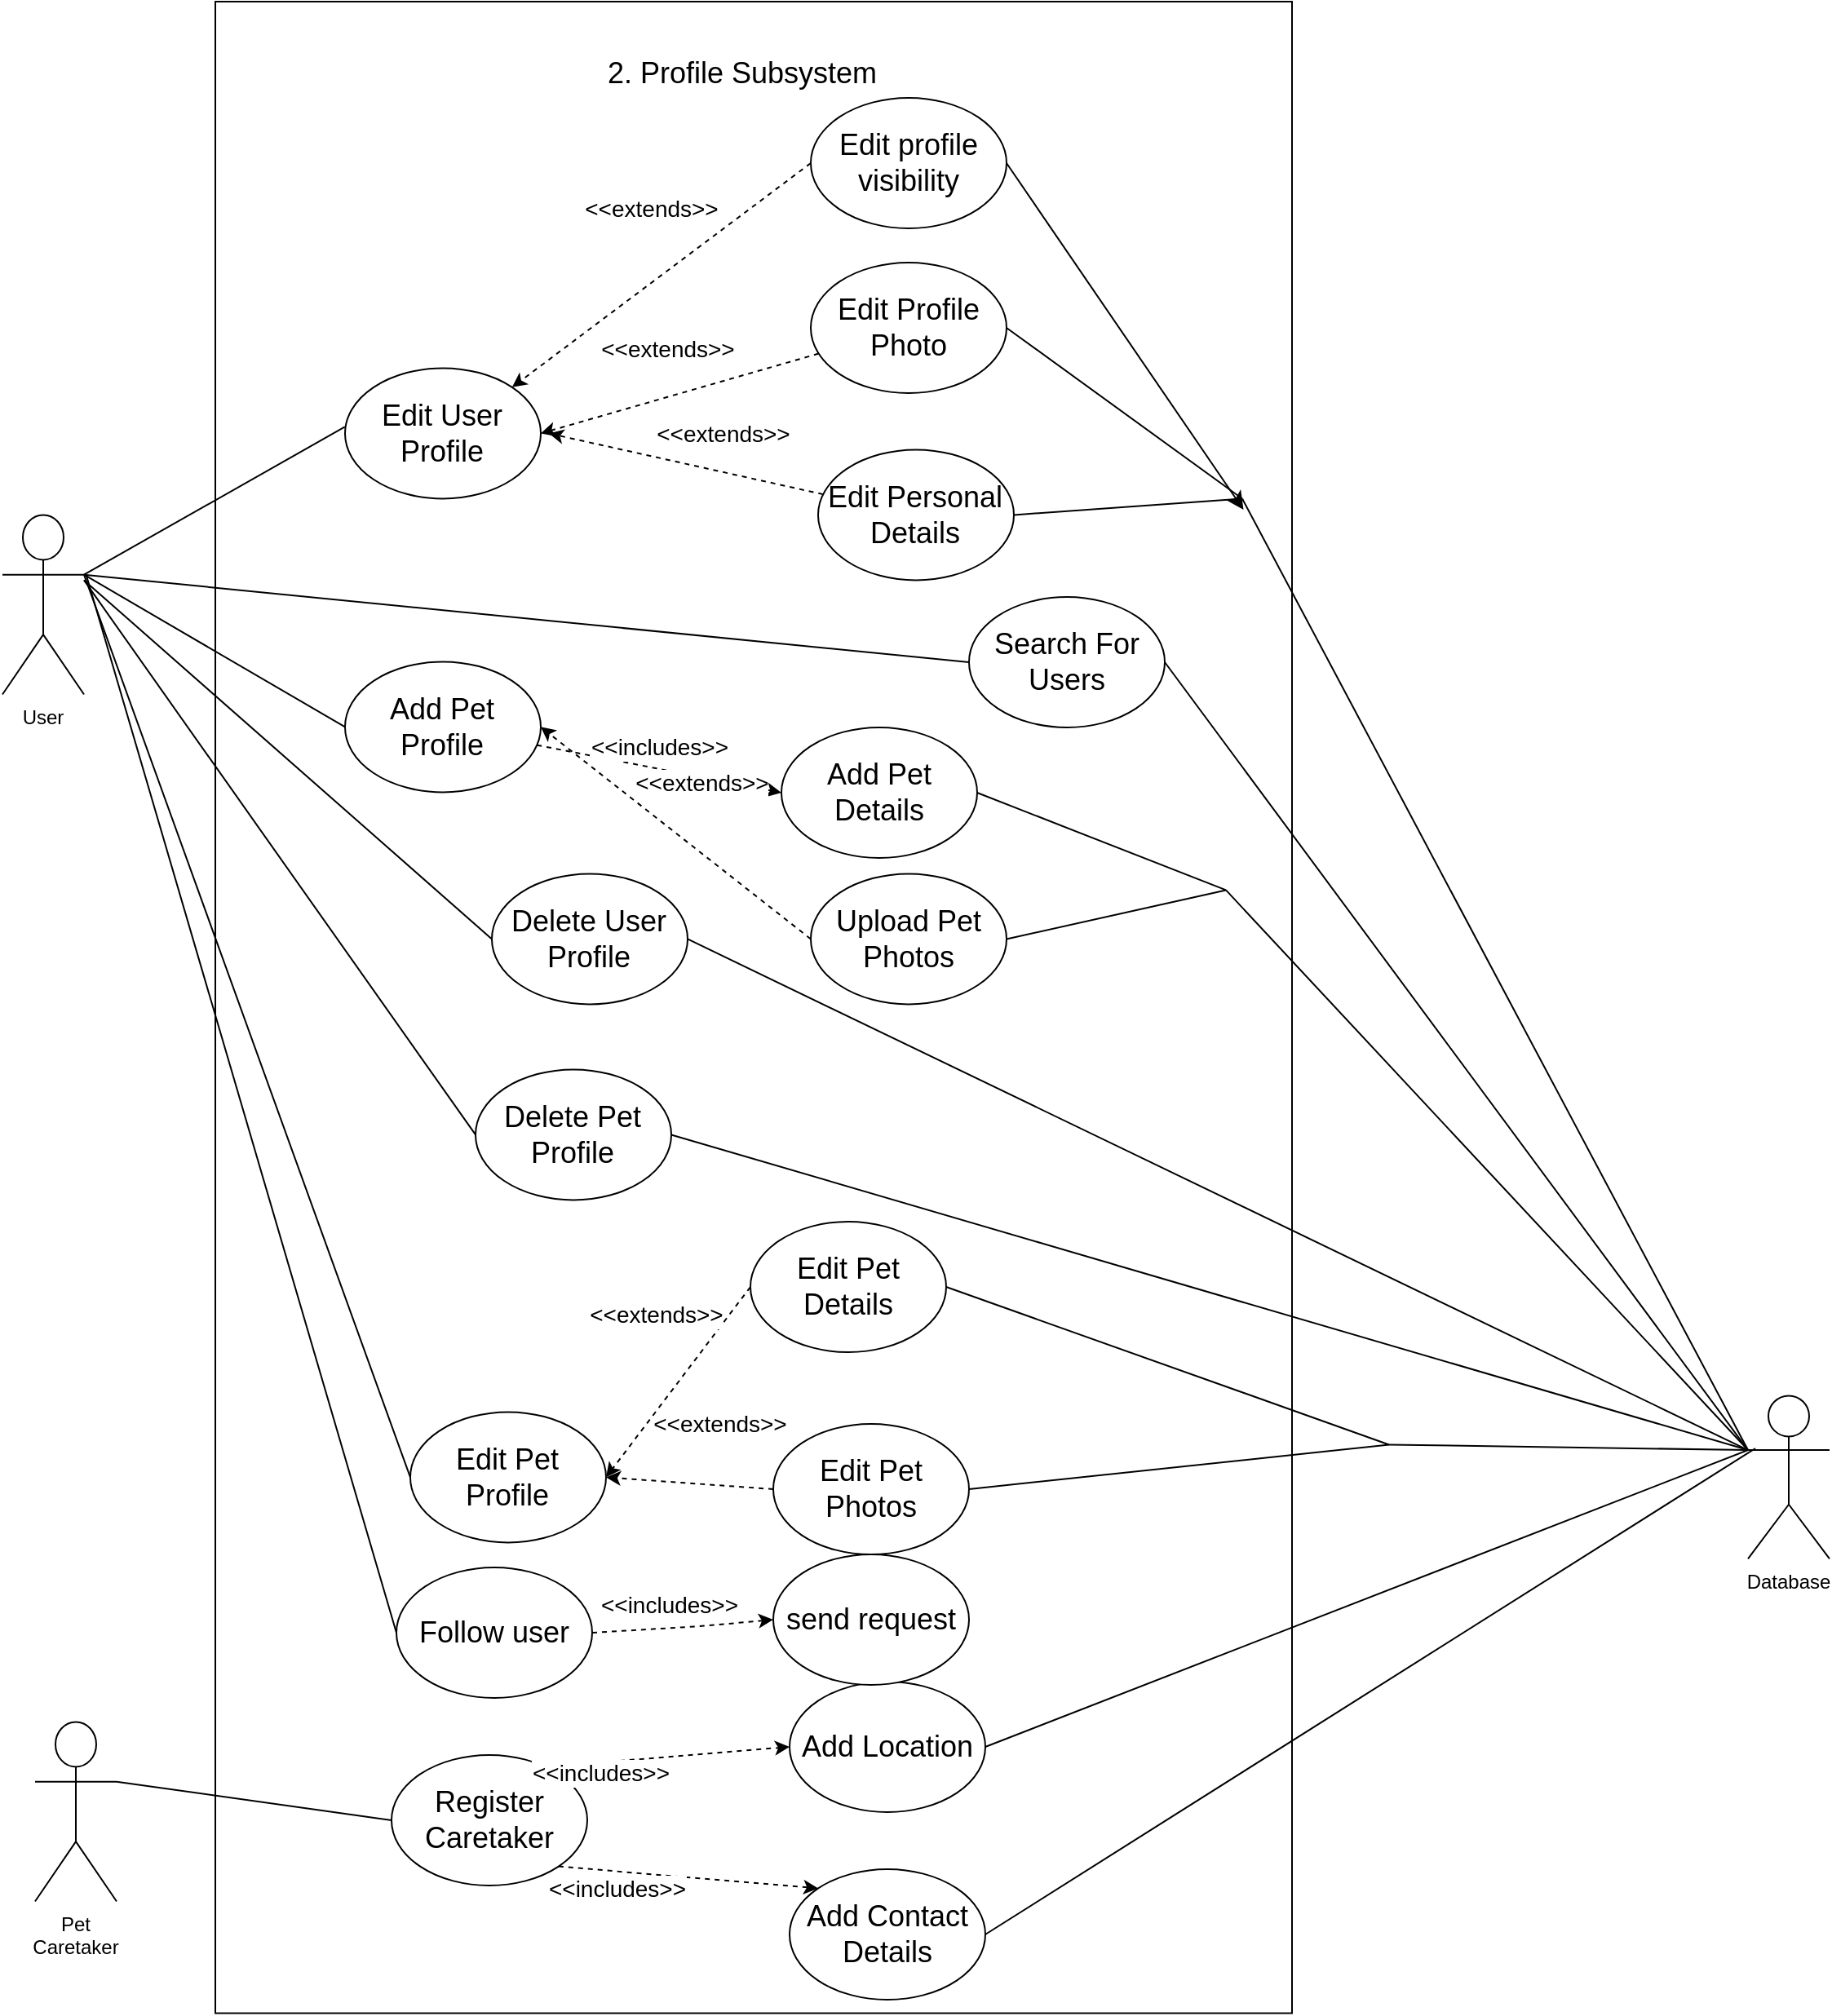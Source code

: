 <mxfile>
    <diagram name="Page-1" id="tFtbdX1ovqvAF_41Vxhx">
        <mxGraphModel dx="1580" dy="1124" grid="0" gridSize="10" guides="1" tooltips="1" connect="1" arrows="1" fold="1" page="0" pageScale="1" pageWidth="850" pageHeight="1100" math="0" shadow="0">
            <root>
                <mxCell id="0"/>
                <mxCell id="1" parent="0"/>
                <mxCell id="8dbzwXfBBkByxiEQPmbJ-149" value="" style="rounded=0;whiteSpace=wrap;html=1;" parent="1" vertex="1">
                    <mxGeometry x="774" y="41" width="660" height="1233.28" as="geometry"/>
                </mxCell>
                <mxCell id="8dbzwXfBBkByxiEQPmbJ-150" style="edgeStyle=none;html=1;fontSize=12;endArrow=none;endFill=0;entryX=-0.001;entryY=0.45;entryDx=0;entryDy=0;entryPerimeter=0;exitX=1;exitY=0.333;exitDx=0;exitDy=0;exitPerimeter=0;" parent="1" source="8dbzwXfBBkByxiEQPmbJ-151" target="8dbzwXfBBkByxiEQPmbJ-154" edge="1">
                    <mxGeometry relative="1" as="geometry"/>
                </mxCell>
                <mxCell id="8dbzwXfBBkByxiEQPmbJ-151" value="User" style="shape=umlActor;verticalLabelPosition=bottom;verticalAlign=top;html=1;outlineConnect=0;" parent="1" vertex="1">
                    <mxGeometry x="643.498" y="355.72" width="50" height="110" as="geometry"/>
                </mxCell>
                <mxCell id="8dbzwXfBBkByxiEQPmbJ-152" value="Database" style="shape=umlActor;verticalLabelPosition=bottom;verticalAlign=top;html=1;outlineConnect=0;" parent="1" vertex="1">
                    <mxGeometry x="1713.498" y="895.72" width="50" height="100" as="geometry"/>
                </mxCell>
                <mxCell id="8dbzwXfBBkByxiEQPmbJ-153" value="2. Profile Subsystem" style="text;html=1;strokeColor=none;fillColor=none;align=center;verticalAlign=middle;whiteSpace=wrap;rounded=0;fontSize=18;" parent="1" vertex="1">
                    <mxGeometry x="1001.998" y="70.0" width="190" height="30" as="geometry"/>
                </mxCell>
                <mxCell id="8dbzwXfBBkByxiEQPmbJ-154" value="Edit User Profile" style="ellipse;whiteSpace=wrap;html=1;fontSize=18;" parent="1" vertex="1">
                    <mxGeometry x="853.498" y="265.72" width="120" height="80" as="geometry"/>
                </mxCell>
                <mxCell id="8dbzwXfBBkByxiEQPmbJ-155" value="Edit Pet Profile" style="ellipse;whiteSpace=wrap;html=1;fontSize=18;" parent="1" vertex="1">
                    <mxGeometry x="893.498" y="905.72" width="120" height="80" as="geometry"/>
                </mxCell>
                <mxCell id="8dbzwXfBBkByxiEQPmbJ-156" style="edgeStyle=none;html=1;entryX=0;entryY=0.5;entryDx=0;entryDy=0;fontSize=14;dashed=1;" parent="1" source="8dbzwXfBBkByxiEQPmbJ-158" target="8dbzwXfBBkByxiEQPmbJ-178" edge="1">
                    <mxGeometry relative="1" as="geometry"/>
                </mxCell>
                <mxCell id="8dbzwXfBBkByxiEQPmbJ-157" value="&amp;lt;&amp;lt;includes&amp;gt;&amp;gt;" style="edgeLabel;html=1;align=center;verticalAlign=middle;resizable=0;points=[];fontSize=14;" parent="8dbzwXfBBkByxiEQPmbJ-156" vertex="1" connectable="0">
                    <mxGeometry x="0.31" relative="1" as="geometry">
                        <mxPoint x="-24" y="-18" as="offset"/>
                    </mxGeometry>
                </mxCell>
                <mxCell id="8dbzwXfBBkByxiEQPmbJ-158" value="Add Pet Profile" style="ellipse;whiteSpace=wrap;html=1;fontSize=18;" parent="1" vertex="1">
                    <mxGeometry x="853.498" y="445.72" width="120" height="80" as="geometry"/>
                </mxCell>
                <mxCell id="8dbzwXfBBkByxiEQPmbJ-159" style="edgeStyle=none;html=1;fontSize=12;endArrow=none;endFill=0;entryX=0;entryY=0.5;entryDx=0;entryDy=0;exitX=1;exitY=0.333;exitDx=0;exitDy=0;exitPerimeter=0;" parent="1" source="8dbzwXfBBkByxiEQPmbJ-151" target="8dbzwXfBBkByxiEQPmbJ-158" edge="1">
                    <mxGeometry relative="1" as="geometry">
                        <mxPoint x="703.498" y="475.72" as="sourcePoint"/>
                        <mxPoint x="893.378" y="271.72" as="targetPoint"/>
                    </mxGeometry>
                </mxCell>
                <mxCell id="8dbzwXfBBkByxiEQPmbJ-160" style="edgeStyle=none;html=1;fontSize=12;endArrow=none;endFill=0;entryX=0;entryY=0.333;entryDx=0;entryDy=0;entryPerimeter=0;" parent="1" target="8dbzwXfBBkByxiEQPmbJ-152" edge="1">
                    <mxGeometry relative="1" as="geometry">
                        <mxPoint x="1393.498" y="585.72" as="sourcePoint"/>
                        <mxPoint x="903.378" y="281.72" as="targetPoint"/>
                    </mxGeometry>
                </mxCell>
                <mxCell id="8dbzwXfBBkByxiEQPmbJ-161" value="Delete User Profile" style="ellipse;whiteSpace=wrap;html=1;fontSize=18;" parent="1" vertex="1">
                    <mxGeometry x="943.498" y="575.72" width="120" height="80" as="geometry"/>
                </mxCell>
                <mxCell id="8dbzwXfBBkByxiEQPmbJ-162" style="edgeStyle=none;html=1;fontSize=12;endArrow=none;endFill=0;entryX=0;entryY=0.5;entryDx=0;entryDy=0;" parent="1" target="8dbzwXfBBkByxiEQPmbJ-161" edge="1">
                    <mxGeometry relative="1" as="geometry">
                        <mxPoint x="693.498" y="395.72" as="sourcePoint"/>
                        <mxPoint x="903.378" y="391.72" as="targetPoint"/>
                    </mxGeometry>
                </mxCell>
                <mxCell id="8dbzwXfBBkByxiEQPmbJ-163" style="edgeStyle=none;html=1;fontSize=12;endArrow=none;endFill=0;exitX=1;exitY=0.5;exitDx=0;exitDy=0;entryX=0;entryY=0.333;entryDx=0;entryDy=0;entryPerimeter=0;" parent="1" source="8dbzwXfBBkByxiEQPmbJ-161" target="8dbzwXfBBkByxiEQPmbJ-152" edge="1">
                    <mxGeometry relative="1" as="geometry">
                        <mxPoint x="723.498" y="605.72" as="sourcePoint"/>
                        <mxPoint x="1373.498" y="415.72" as="targetPoint"/>
                    </mxGeometry>
                </mxCell>
                <mxCell id="8dbzwXfBBkByxiEQPmbJ-164" value="Delete Pet Profile" style="ellipse;whiteSpace=wrap;html=1;fontSize=18;" parent="1" vertex="1">
                    <mxGeometry x="933.498" y="695.72" width="120" height="80" as="geometry"/>
                </mxCell>
                <mxCell id="8dbzwXfBBkByxiEQPmbJ-165" value="Pet&lt;br&gt;Caretaker" style="shape=umlActor;verticalLabelPosition=bottom;verticalAlign=top;html=1;outlineConnect=0;" parent="1" vertex="1">
                    <mxGeometry x="663.498" y="1095.72" width="50" height="110" as="geometry"/>
                </mxCell>
                <mxCell id="8dbzwXfBBkByxiEQPmbJ-166" value="Register Caretaker" style="ellipse;whiteSpace=wrap;html=1;fontSize=18;" parent="1" vertex="1">
                    <mxGeometry x="881.998" y="1116.0" width="120" height="80" as="geometry"/>
                </mxCell>
                <mxCell id="8dbzwXfBBkByxiEQPmbJ-167" style="edgeStyle=none;html=1;fontSize=12;endArrow=none;endFill=0;entryX=0;entryY=0.5;entryDx=0;entryDy=0;exitX=1;exitY=0.333;exitDx=0;exitDy=0;exitPerimeter=0;" parent="1" source="8dbzwXfBBkByxiEQPmbJ-165" target="8dbzwXfBBkByxiEQPmbJ-166" edge="1">
                    <mxGeometry relative="1" as="geometry">
                        <mxPoint x="743.498" y="922.386" as="sourcePoint"/>
                        <mxPoint x="963.378" y="811.72" as="targetPoint"/>
                    </mxGeometry>
                </mxCell>
                <mxCell id="8dbzwXfBBkByxiEQPmbJ-168" style="edgeStyle=none;html=1;fontSize=12;endArrow=none;endFill=0;entryX=0;entryY=0.5;entryDx=0;entryDy=0;exitX=1;exitY=0.333;exitDx=0;exitDy=0;exitPerimeter=0;" parent="1" source="8dbzwXfBBkByxiEQPmbJ-151" target="8dbzwXfBBkByxiEQPmbJ-155" edge="1">
                    <mxGeometry relative="1" as="geometry">
                        <mxPoint x="703.498" y="405.72" as="sourcePoint"/>
                        <mxPoint x="903.498" y="515.72" as="targetPoint"/>
                    </mxGeometry>
                </mxCell>
                <mxCell id="8dbzwXfBBkByxiEQPmbJ-169" style="edgeStyle=none;html=1;fontSize=12;endArrow=none;endFill=0;entryX=0;entryY=0.5;entryDx=0;entryDy=0;" parent="1" target="8dbzwXfBBkByxiEQPmbJ-164" edge="1">
                    <mxGeometry relative="1" as="geometry">
                        <mxPoint x="693.498" y="395.72" as="sourcePoint"/>
                        <mxPoint x="903.498" y="695.72" as="targetPoint"/>
                    </mxGeometry>
                </mxCell>
                <mxCell id="8dbzwXfBBkByxiEQPmbJ-170" style="edgeStyle=none;html=1;fontSize=12;endArrow=none;endFill=0;exitX=1;exitY=0.5;exitDx=0;exitDy=0;entryX=0;entryY=0.333;entryDx=0;entryDy=0;entryPerimeter=0;" parent="1" source="8dbzwXfBBkByxiEQPmbJ-164" target="8dbzwXfBBkByxiEQPmbJ-152" edge="1">
                    <mxGeometry relative="1" as="geometry">
                        <mxPoint x="1233.498" y="315.72" as="sourcePoint"/>
                        <mxPoint x="1363.498" y="575.72" as="targetPoint"/>
                    </mxGeometry>
                </mxCell>
                <mxCell id="8dbzwXfBBkByxiEQPmbJ-171" style="edgeStyle=none;html=1;fontSize=12;endArrow=none;endFill=0;entryX=0;entryY=0.333;entryDx=0;entryDy=0;entryPerimeter=0;" parent="1" target="8dbzwXfBBkByxiEQPmbJ-152" edge="1">
                    <mxGeometry relative="1" as="geometry">
                        <mxPoint x="1493.498" y="925.72" as="sourcePoint"/>
                        <mxPoint x="1363.498" y="575.72" as="targetPoint"/>
                    </mxGeometry>
                </mxCell>
                <mxCell id="8dbzwXfBBkByxiEQPmbJ-172" style="edgeStyle=none;html=1;entryX=1;entryY=0.5;entryDx=0;entryDy=0;dashed=1;" parent="1" source="8dbzwXfBBkByxiEQPmbJ-174" target="8dbzwXfBBkByxiEQPmbJ-154" edge="1">
                    <mxGeometry relative="1" as="geometry"/>
                </mxCell>
                <mxCell id="8dbzwXfBBkByxiEQPmbJ-173" value="&lt;font style=&quot;font-size: 14px;&quot;&gt;&amp;lt;&amp;lt;extends&amp;gt;&amp;gt;&lt;/font&gt;" style="edgeLabel;html=1;align=center;verticalAlign=middle;resizable=0;points=[];" parent="8dbzwXfBBkByxiEQPmbJ-172" vertex="1" connectable="0">
                    <mxGeometry x="-0.321" y="-4" relative="1" as="geometry">
                        <mxPoint x="-34" y="-16" as="offset"/>
                    </mxGeometry>
                </mxCell>
                <mxCell id="8dbzwXfBBkByxiEQPmbJ-174" value="Edit Profile Photo" style="ellipse;whiteSpace=wrap;html=1;fontSize=18;" parent="1" vertex="1">
                    <mxGeometry x="1138.998" y="201.0" width="120" height="80" as="geometry"/>
                </mxCell>
                <mxCell id="8dbzwXfBBkByxiEQPmbJ-175" style="edgeStyle=none;html=1;dashed=1;" parent="1" source="8dbzwXfBBkByxiEQPmbJ-177" edge="1">
                    <mxGeometry relative="1" as="geometry">
                        <mxPoint x="978.498" y="305.72" as="targetPoint"/>
                    </mxGeometry>
                </mxCell>
                <mxCell id="8dbzwXfBBkByxiEQPmbJ-176" value="&lt;font style=&quot;font-size: 14px;&quot;&gt;&amp;lt;&amp;lt;extends&amp;gt;&amp;gt;&lt;/font&gt;" style="edgeLabel;html=1;align=center;verticalAlign=middle;resizable=0;points=[];" parent="8dbzwXfBBkByxiEQPmbJ-175" vertex="1" connectable="0">
                    <mxGeometry x="-0.321" y="-4" relative="1" as="geometry">
                        <mxPoint x="-6" y="-21" as="offset"/>
                    </mxGeometry>
                </mxCell>
                <mxCell id="8dbzwXfBBkByxiEQPmbJ-177" value="Edit Personal&lt;br&gt;Details" style="ellipse;whiteSpace=wrap;html=1;fontSize=18;" parent="1" vertex="1">
                    <mxGeometry x="1143.498" y="315.72" width="120" height="80" as="geometry"/>
                </mxCell>
                <mxCell id="8dbzwXfBBkByxiEQPmbJ-178" value="Add Pet Details" style="ellipse;whiteSpace=wrap;html=1;fontSize=18;" parent="1" vertex="1">
                    <mxGeometry x="1120.998" y="486.0" width="120" height="80" as="geometry"/>
                </mxCell>
                <mxCell id="8dbzwXfBBkByxiEQPmbJ-179" style="edgeStyle=none;html=1;fontSize=12;endArrow=none;endFill=0;exitX=1;exitY=0.5;exitDx=0;exitDy=0;" parent="1" source="8dbzwXfBBkByxiEQPmbJ-174" edge="1">
                    <mxGeometry relative="1" as="geometry">
                        <mxPoint x="1223.498" y="302.72" as="sourcePoint"/>
                        <mxPoint x="1403.498" y="345.72" as="targetPoint"/>
                    </mxGeometry>
                </mxCell>
                <mxCell id="8dbzwXfBBkByxiEQPmbJ-180" style="edgeStyle=none;html=1;fontSize=12;endArrow=none;endFill=0;exitX=1;exitY=0.5;exitDx=0;exitDy=0;" parent="1" source="8dbzwXfBBkByxiEQPmbJ-177" edge="1">
                    <mxGeometry relative="1" as="geometry">
                        <mxPoint x="1313.498" y="345.72" as="sourcePoint"/>
                        <mxPoint x="1403.498" y="345.72" as="targetPoint"/>
                    </mxGeometry>
                </mxCell>
                <mxCell id="8dbzwXfBBkByxiEQPmbJ-181" style="edgeStyle=none;html=1;fontSize=12;endArrow=none;endFill=0;entryX=0;entryY=0.333;entryDx=0;entryDy=0;entryPerimeter=0;" parent="1" target="8dbzwXfBBkByxiEQPmbJ-152" edge="1">
                    <mxGeometry relative="1" as="geometry">
                        <mxPoint x="1403.498" y="345.72" as="sourcePoint"/>
                        <mxPoint x="1413.498" y="355.72" as="targetPoint"/>
                    </mxGeometry>
                </mxCell>
                <mxCell id="8dbzwXfBBkByxiEQPmbJ-182" value="Upload Pet Photos" style="ellipse;whiteSpace=wrap;html=1;fontSize=18;" parent="1" vertex="1">
                    <mxGeometry x="1138.998" y="575.72" width="120" height="80" as="geometry"/>
                </mxCell>
                <mxCell id="8dbzwXfBBkByxiEQPmbJ-183" style="edgeStyle=none;html=1;entryX=1;entryY=0.5;entryDx=0;entryDy=0;fontSize=14;exitX=0;exitY=0.5;exitDx=0;exitDy=0;dashed=1;" parent="1" source="8dbzwXfBBkByxiEQPmbJ-182" target="8dbzwXfBBkByxiEQPmbJ-158" edge="1">
                    <mxGeometry relative="1" as="geometry">
                        <mxPoint x="983.011" y="490.636" as="sourcePoint"/>
                        <mxPoint x="1158.498" y="475.72" as="targetPoint"/>
                    </mxGeometry>
                </mxCell>
                <mxCell id="8dbzwXfBBkByxiEQPmbJ-184" value="&amp;lt;&amp;lt;extends&amp;gt;&amp;gt;" style="edgeLabel;html=1;align=center;verticalAlign=middle;resizable=0;points=[];fontSize=14;" parent="8dbzwXfBBkByxiEQPmbJ-183" vertex="1" connectable="0">
                    <mxGeometry x="0.31" relative="1" as="geometry">
                        <mxPoint x="41" y="-11" as="offset"/>
                    </mxGeometry>
                </mxCell>
                <mxCell id="8dbzwXfBBkByxiEQPmbJ-185" style="edgeStyle=none;html=1;fontSize=12;endArrow=none;endFill=0;exitX=1;exitY=0.5;exitDx=0;exitDy=0;" parent="1" source="8dbzwXfBBkByxiEQPmbJ-178" edge="1">
                    <mxGeometry relative="1" as="geometry">
                        <mxPoint x="1243.498" y="465.72" as="sourcePoint"/>
                        <mxPoint x="1393.498" y="585.72" as="targetPoint"/>
                    </mxGeometry>
                </mxCell>
                <mxCell id="8dbzwXfBBkByxiEQPmbJ-186" style="edgeStyle=none;html=1;fontSize=12;endArrow=none;endFill=0;exitX=1;exitY=0.5;exitDx=0;exitDy=0;" parent="1" source="8dbzwXfBBkByxiEQPmbJ-182" edge="1">
                    <mxGeometry relative="1" as="geometry">
                        <mxPoint x="1253.498" y="595.72" as="sourcePoint"/>
                        <mxPoint x="1393.498" y="585.72" as="targetPoint"/>
                    </mxGeometry>
                </mxCell>
                <mxCell id="8dbzwXfBBkByxiEQPmbJ-187" value="Edit Pet Details" style="ellipse;whiteSpace=wrap;html=1;fontSize=18;" parent="1" vertex="1">
                    <mxGeometry x="1101.998" y="789.0" width="120" height="80" as="geometry"/>
                </mxCell>
                <mxCell id="8dbzwXfBBkByxiEQPmbJ-188" value="Edit Pet Photos" style="ellipse;whiteSpace=wrap;html=1;fontSize=18;" parent="1" vertex="1">
                    <mxGeometry x="1115.998" y="913.0" width="120" height="80" as="geometry"/>
                </mxCell>
                <mxCell id="8dbzwXfBBkByxiEQPmbJ-189" style="edgeStyle=none;html=1;entryX=1;entryY=0.5;entryDx=0;entryDy=0;fontSize=14;exitX=0;exitY=0.5;exitDx=0;exitDy=0;dashed=1;" parent="1" source="8dbzwXfBBkByxiEQPmbJ-188" target="8dbzwXfBBkByxiEQPmbJ-155" edge="1">
                    <mxGeometry relative="1" as="geometry">
                        <mxPoint x="1013.501" y="870.636" as="sourcePoint"/>
                        <mxPoint x="1003.988" y="865.72" as="targetPoint"/>
                    </mxGeometry>
                </mxCell>
                <mxCell id="8dbzwXfBBkByxiEQPmbJ-190" value="&amp;lt;&amp;lt;extends&amp;gt;&amp;gt;" style="edgeLabel;html=1;align=center;verticalAlign=middle;resizable=0;points=[];fontSize=14;" parent="8dbzwXfBBkByxiEQPmbJ-189" vertex="1" connectable="0">
                    <mxGeometry x="0.31" relative="1" as="geometry">
                        <mxPoint x="34" y="-35" as="offset"/>
                    </mxGeometry>
                </mxCell>
                <mxCell id="8dbzwXfBBkByxiEQPmbJ-191" style="edgeStyle=none;html=1;entryX=1;entryY=0.5;entryDx=0;entryDy=0;fontSize=14;exitX=0;exitY=0.5;exitDx=0;exitDy=0;dashed=1;" parent="1" source="8dbzwXfBBkByxiEQPmbJ-187" target="8dbzwXfBBkByxiEQPmbJ-155" edge="1">
                    <mxGeometry relative="1" as="geometry">
                        <mxPoint x="1173.498" y="845.72" as="sourcePoint"/>
                        <mxPoint x="1063.498" y="845.72" as="targetPoint"/>
                    </mxGeometry>
                </mxCell>
                <mxCell id="8dbzwXfBBkByxiEQPmbJ-192" value="&amp;lt;&amp;lt;extends&amp;gt;&amp;gt;" style="edgeLabel;html=1;align=center;verticalAlign=middle;resizable=0;points=[];fontSize=14;" parent="8dbzwXfBBkByxiEQPmbJ-191" vertex="1" connectable="0">
                    <mxGeometry x="0.31" relative="1" as="geometry">
                        <mxPoint y="-60" as="offset"/>
                    </mxGeometry>
                </mxCell>
                <mxCell id="8dbzwXfBBkByxiEQPmbJ-193" style="edgeStyle=none;html=1;fontSize=12;endArrow=none;endFill=0;exitX=1;exitY=0.5;exitDx=0;exitDy=0;" parent="1" source="8dbzwXfBBkByxiEQPmbJ-187" edge="1">
                    <mxGeometry relative="1" as="geometry">
                        <mxPoint x="1258.498" y="685.72" as="sourcePoint"/>
                        <mxPoint x="1493.498" y="925.72" as="targetPoint"/>
                    </mxGeometry>
                </mxCell>
                <mxCell id="8dbzwXfBBkByxiEQPmbJ-194" style="edgeStyle=none;html=1;fontSize=12;endArrow=none;endFill=0;exitX=1;exitY=0.5;exitDx=0;exitDy=0;" parent="1" source="8dbzwXfBBkByxiEQPmbJ-188" edge="1">
                    <mxGeometry relative="1" as="geometry">
                        <mxPoint x="1253.498" y="795.72" as="sourcePoint"/>
                        <mxPoint x="1493.498" y="925.72" as="targetPoint"/>
                    </mxGeometry>
                </mxCell>
                <mxCell id="8dbzwXfBBkByxiEQPmbJ-195" value="Add Contact Details" style="ellipse;whiteSpace=wrap;html=1;fontSize=18;" parent="1" vertex="1">
                    <mxGeometry x="1125.998" y="1186.0" width="120" height="80" as="geometry"/>
                </mxCell>
                <mxCell id="8dbzwXfBBkByxiEQPmbJ-196" style="edgeStyle=none;html=1;fontSize=14;entryX=0;entryY=0;entryDx=0;entryDy=0;dashed=1;exitX=1;exitY=1;exitDx=0;exitDy=0;" parent="1" source="8dbzwXfBBkByxiEQPmbJ-166" target="8dbzwXfBBkByxiEQPmbJ-195" edge="1">
                    <mxGeometry relative="1" as="geometry">
                        <mxPoint x="980" y="1103" as="sourcePoint"/>
                        <mxPoint x="1013.498" y="1365.72" as="targetPoint"/>
                    </mxGeometry>
                </mxCell>
                <mxCell id="8dbzwXfBBkByxiEQPmbJ-197" value="&amp;lt;&amp;lt;includes&amp;gt;&amp;gt;" style="edgeLabel;html=1;align=center;verticalAlign=middle;resizable=0;points=[];fontSize=14;" parent="8dbzwXfBBkByxiEQPmbJ-196" vertex="1" connectable="0">
                    <mxGeometry x="0.31" relative="1" as="geometry">
                        <mxPoint x="-69" y="5" as="offset"/>
                    </mxGeometry>
                </mxCell>
                <mxCell id="8dbzwXfBBkByxiEQPmbJ-198" value="Add Location" style="ellipse;whiteSpace=wrap;html=1;fontSize=18;" parent="1" vertex="1">
                    <mxGeometry x="1125.998" y="1071.0" width="120" height="80" as="geometry"/>
                </mxCell>
                <mxCell id="8dbzwXfBBkByxiEQPmbJ-199" style="edgeStyle=none;html=1;fontSize=14;entryX=0;entryY=0.5;entryDx=0;entryDy=0;dashed=1;" parent="1" target="8dbzwXfBBkByxiEQPmbJ-198" edge="1">
                    <mxGeometry relative="1" as="geometry">
                        <mxPoint x="992" y="1122" as="sourcePoint"/>
                        <mxPoint x="1198.498" y="1355.72" as="targetPoint"/>
                    </mxGeometry>
                </mxCell>
                <mxCell id="8dbzwXfBBkByxiEQPmbJ-200" value="&amp;lt;&amp;lt;includes&amp;gt;&amp;gt;" style="edgeLabel;html=1;align=center;verticalAlign=middle;resizable=0;points=[];fontSize=14;" parent="8dbzwXfBBkByxiEQPmbJ-199" vertex="1" connectable="0">
                    <mxGeometry x="0.31" relative="1" as="geometry">
                        <mxPoint x="-70" y="12" as="offset"/>
                    </mxGeometry>
                </mxCell>
                <mxCell id="8dbzwXfBBkByxiEQPmbJ-201" style="edgeStyle=none;html=1;fontSize=12;endArrow=none;endFill=0;exitX=1;exitY=0.5;exitDx=0;exitDy=0;" parent="1" source="8dbzwXfBBkByxiEQPmbJ-195" edge="1">
                    <mxGeometry relative="1" as="geometry">
                        <mxPoint x="1053.498" y="1135.72" as="sourcePoint"/>
                        <mxPoint x="1718" y="928" as="targetPoint"/>
                    </mxGeometry>
                </mxCell>
                <mxCell id="8dbzwXfBBkByxiEQPmbJ-202" style="edgeStyle=none;html=1;fontSize=12;endArrow=none;endFill=0;exitX=1;exitY=0.5;exitDx=0;exitDy=0;entryX=0;entryY=0.333;entryDx=0;entryDy=0;entryPerimeter=0;" parent="1" source="8dbzwXfBBkByxiEQPmbJ-198" target="8dbzwXfBBkByxiEQPmbJ-152" edge="1">
                    <mxGeometry relative="1" as="geometry">
                        <mxPoint x="1553.498" y="1285.72" as="sourcePoint"/>
                        <mxPoint x="1396.498" y="1216.72" as="targetPoint"/>
                    </mxGeometry>
                </mxCell>
                <mxCell id="8dbzwXfBBkByxiEQPmbJ-203" style="edgeStyle=none;html=1;fontSize=12;endArrow=none;endFill=0;exitX=1;exitY=0.333;exitDx=0;exitDy=0;exitPerimeter=0;entryX=0;entryY=0.5;entryDx=0;entryDy=0;" parent="1" source="8dbzwXfBBkByxiEQPmbJ-151" target="8dbzwXfBBkByxiEQPmbJ-204" edge="1">
                    <mxGeometry relative="1" as="geometry">
                        <mxPoint x="753.498" y="355.716" as="sourcePoint"/>
                        <mxPoint x="703.498" y="285.72" as="targetPoint"/>
                    </mxGeometry>
                </mxCell>
                <mxCell id="8dbzwXfBBkByxiEQPmbJ-204" value="Search For Users" style="ellipse;whiteSpace=wrap;html=1;fontSize=18;" parent="1" vertex="1">
                    <mxGeometry x="1235.998" y="406.0" width="120" height="80" as="geometry"/>
                </mxCell>
                <mxCell id="8dbzwXfBBkByxiEQPmbJ-205" style="edgeStyle=none;html=1;fontSize=12;endArrow=none;endFill=0;exitX=1;exitY=0.5;exitDx=0;exitDy=0;entryX=0;entryY=0.333;entryDx=0;entryDy=0;entryPerimeter=0;" parent="1" source="8dbzwXfBBkByxiEQPmbJ-204" target="8dbzwXfBBkByxiEQPmbJ-152" edge="1">
                    <mxGeometry relative="1" as="geometry">
                        <mxPoint x="703.498" y="402.386" as="sourcePoint"/>
                        <mxPoint x="1483.498" y="535.72" as="targetPoint"/>
                    </mxGeometry>
                </mxCell>
                <mxCell id="8dbzwXfBBkByxiEQPmbJ-206" style="edgeStyle=none;curved=1;rounded=0;orthogonalLoop=1;jettySize=auto;html=1;exitX=1;exitY=0.5;exitDx=0;exitDy=0;fontSize=12;startSize=8;endSize=8;" parent="1" source="8dbzwXfBBkByxiEQPmbJ-207" edge="1">
                    <mxGeometry relative="1" as="geometry">
                        <mxPoint x="1404.26" y="352.481" as="targetPoint"/>
                    </mxGeometry>
                </mxCell>
                <mxCell id="8dbzwXfBBkByxiEQPmbJ-207" value="Edit profile visibility" style="ellipse;whiteSpace=wrap;html=1;fontSize=18;" parent="1" vertex="1">
                    <mxGeometry x="1138.998" y="100.0" width="120" height="80" as="geometry"/>
                </mxCell>
                <mxCell id="8dbzwXfBBkByxiEQPmbJ-208" style="edgeStyle=none;html=1;entryX=1;entryY=0;entryDx=0;entryDy=0;dashed=1;exitX=0;exitY=0.5;exitDx=0;exitDy=0;" parent="1" source="8dbzwXfBBkByxiEQPmbJ-207" target="8dbzwXfBBkByxiEQPmbJ-154" edge="1">
                    <mxGeometry relative="1" as="geometry">
                        <mxPoint x="1154" y="267" as="sourcePoint"/>
                        <mxPoint x="983" y="316" as="targetPoint"/>
                        <Array as="points"/>
                    </mxGeometry>
                </mxCell>
                <mxCell id="8dbzwXfBBkByxiEQPmbJ-209" value="&lt;font style=&quot;font-size: 14px;&quot;&gt;&amp;lt;&amp;lt;extends&amp;gt;&amp;gt;&lt;/font&gt;" style="edgeLabel;html=1;align=center;verticalAlign=middle;resizable=0;points=[];" parent="8dbzwXfBBkByxiEQPmbJ-208" vertex="1" connectable="0">
                    <mxGeometry x="-0.321" y="-4" relative="1" as="geometry">
                        <mxPoint x="-34" y="-16" as="offset"/>
                    </mxGeometry>
                </mxCell>
                <mxCell id="8dbzwXfBBkByxiEQPmbJ-330" value="Follow user" style="ellipse;whiteSpace=wrap;html=1;fontSize=18;" parent="1" vertex="1">
                    <mxGeometry x="884.998" y="1001.0" width="120" height="80" as="geometry"/>
                </mxCell>
                <mxCell id="8dbzwXfBBkByxiEQPmbJ-331" style="edgeStyle=none;html=1;fontSize=12;endArrow=none;endFill=0;entryX=0;entryY=0.5;entryDx=0;entryDy=0;" parent="1" target="8dbzwXfBBkByxiEQPmbJ-330" edge="1">
                    <mxGeometry relative="1" as="geometry">
                        <mxPoint x="695" y="393" as="sourcePoint"/>
                        <mxPoint x="903" y="956" as="targetPoint"/>
                    </mxGeometry>
                </mxCell>
                <mxCell id="8dbzwXfBBkByxiEQPmbJ-334" value="send request" style="ellipse;whiteSpace=wrap;html=1;fontSize=18;" parent="1" vertex="1">
                    <mxGeometry x="1115.998" y="993.0" width="120" height="80" as="geometry"/>
                </mxCell>
                <mxCell id="8dbzwXfBBkByxiEQPmbJ-336" style="edgeStyle=none;html=1;fontSize=14;entryX=0;entryY=0.5;entryDx=0;entryDy=0;dashed=1;exitX=1;exitY=0.5;exitDx=0;exitDy=0;" parent="1" source="8dbzwXfBBkByxiEQPmbJ-330" target="8dbzwXfBBkByxiEQPmbJ-334" edge="1">
                    <mxGeometry relative="1" as="geometry">
                        <mxPoint x="1002" y="1132" as="sourcePoint"/>
                        <mxPoint x="1136" y="1121" as="targetPoint"/>
                        <Array as="points">
                            <mxPoint x="1072" y="1037"/>
                        </Array>
                    </mxGeometry>
                </mxCell>
                <mxCell id="8dbzwXfBBkByxiEQPmbJ-337" value="&amp;lt;&amp;lt;includes&amp;gt;&amp;gt;" style="edgeLabel;html=1;align=center;verticalAlign=middle;resizable=0;points=[];fontSize=14;" parent="8dbzwXfBBkByxiEQPmbJ-336" vertex="1" connectable="0">
                    <mxGeometry x="0.31" relative="1" as="geometry">
                        <mxPoint x="-26" y="-13" as="offset"/>
                    </mxGeometry>
                </mxCell>
            </root>
        </mxGraphModel>
    </diagram>
</mxfile>